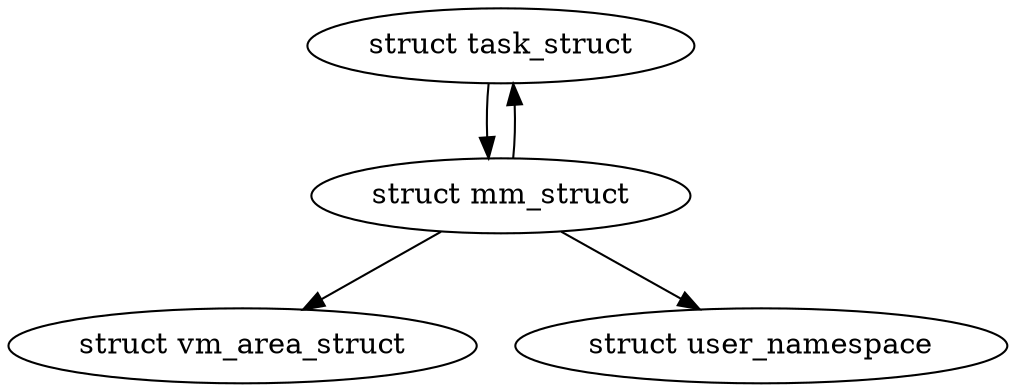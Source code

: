 digraph linux {
	"struct task_struct" -> "struct mm_struct";
	"struct mm_struct" -> "struct task_struct";
	"struct mm_struct" -> "struct vm_area_struct";
	"struct mm_struct" -> "struct user_namespace";
}
